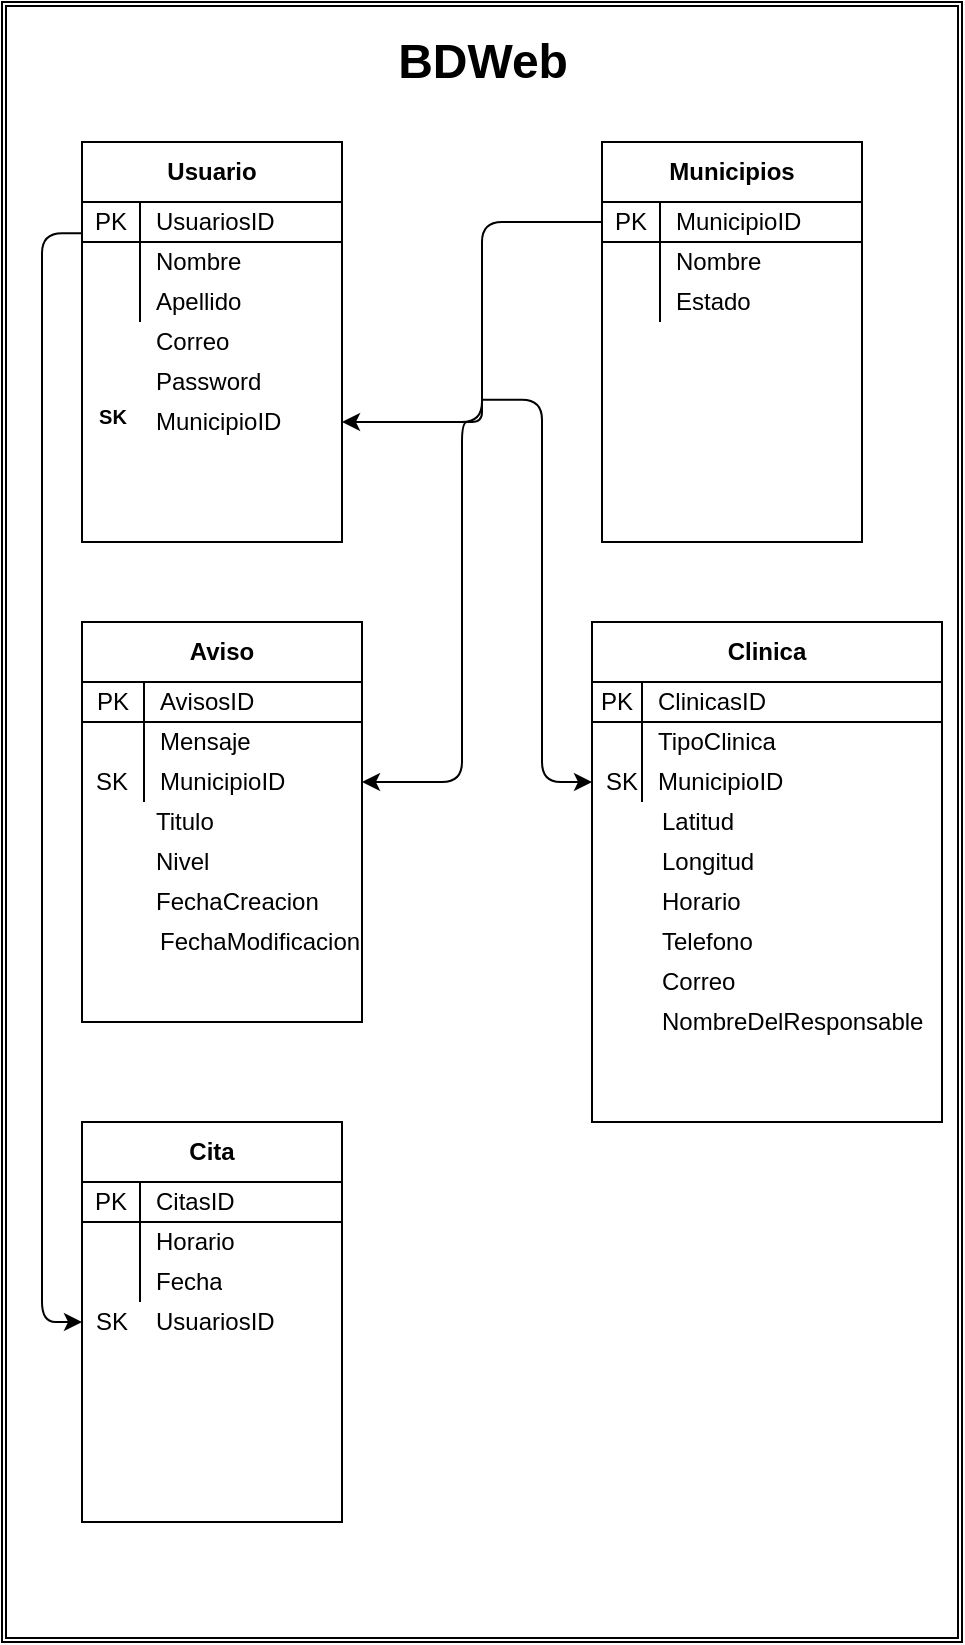 <mxfile version="13.6.3" type="github">
  <diagram name="Page-1" id="97916047-d0de-89f5-080d-49f4d83e522f">
    <mxGraphModel dx="1240" dy="643" grid="1" gridSize="10" guides="1" tooltips="1" connect="1" arrows="1" fold="1" page="1" pageScale="1.5" pageWidth="1169" pageHeight="827" background="#ffffff" math="0" shadow="0">
      <root>
        <mxCell id="0" />
        <mxCell id="1" parent="0" />
        <mxCell id="55yQh_2DnshUginpH88V-67" value="" style="shape=ext;double=1;rounded=0;whiteSpace=wrap;html=1;gradientColor=none;" vertex="1" parent="1">
          <mxGeometry x="80" y="380" width="480" height="820" as="geometry" />
        </mxCell>
        <mxCell id="55yQh_2DnshUginpH88V-87" value="Municipios" style="shape=table;html=1;whiteSpace=wrap;startSize=30;container=1;collapsible=0;childLayout=tableLayout;fixedRows=1;rowLines=0;fontStyle=1;align=center;gradientColor=none;" vertex="1" parent="1">
          <mxGeometry x="380" y="450" width="130" height="200" as="geometry" />
        </mxCell>
        <mxCell id="55yQh_2DnshUginpH88V-88" value="" style="shape=partialRectangle;html=1;whiteSpace=wrap;collapsible=0;dropTarget=0;pointerEvents=0;fillColor=none;top=0;left=0;bottom=1;right=0;points=[[0,0.5],[1,0.5]];portConstraint=eastwest;" vertex="1" parent="55yQh_2DnshUginpH88V-87">
          <mxGeometry y="30" width="130" height="20" as="geometry" />
        </mxCell>
        <mxCell id="55yQh_2DnshUginpH88V-89" value="PK" style="shape=partialRectangle;html=1;whiteSpace=wrap;connectable=0;fillColor=none;top=0;left=0;bottom=0;right=0;overflow=hidden;" vertex="1" parent="55yQh_2DnshUginpH88V-88">
          <mxGeometry width="29" height="20" as="geometry" />
        </mxCell>
        <mxCell id="55yQh_2DnshUginpH88V-90" value="MunicipioID" style="shape=partialRectangle;html=1;whiteSpace=wrap;connectable=0;fillColor=none;top=0;left=0;bottom=0;right=0;align=left;spacingLeft=6;overflow=hidden;" vertex="1" parent="55yQh_2DnshUginpH88V-88">
          <mxGeometry x="29" width="101" height="20" as="geometry" />
        </mxCell>
        <mxCell id="55yQh_2DnshUginpH88V-91" value="" style="shape=partialRectangle;html=1;whiteSpace=wrap;collapsible=0;dropTarget=0;pointerEvents=0;fillColor=none;top=0;left=0;bottom=0;right=0;points=[[0,0.5],[1,0.5]];portConstraint=eastwest;" vertex="1" parent="55yQh_2DnshUginpH88V-87">
          <mxGeometry y="50" width="130" height="20" as="geometry" />
        </mxCell>
        <mxCell id="55yQh_2DnshUginpH88V-92" value="" style="shape=partialRectangle;html=1;whiteSpace=wrap;connectable=0;fillColor=none;top=0;left=0;bottom=0;right=0;overflow=hidden;" vertex="1" parent="55yQh_2DnshUginpH88V-91">
          <mxGeometry width="29" height="20" as="geometry" />
        </mxCell>
        <mxCell id="55yQh_2DnshUginpH88V-93" value="Nombre" style="shape=partialRectangle;html=1;whiteSpace=wrap;connectable=0;fillColor=none;top=0;left=0;bottom=0;right=0;align=left;spacingLeft=6;overflow=hidden;" vertex="1" parent="55yQh_2DnshUginpH88V-91">
          <mxGeometry x="29" width="101" height="20" as="geometry" />
        </mxCell>
        <mxCell id="55yQh_2DnshUginpH88V-94" value="" style="shape=partialRectangle;html=1;whiteSpace=wrap;collapsible=0;dropTarget=0;pointerEvents=0;fillColor=none;top=0;left=0;bottom=0;right=0;points=[[0,0.5],[1,0.5]];portConstraint=eastwest;" vertex="1" parent="55yQh_2DnshUginpH88V-87">
          <mxGeometry y="70" width="130" height="20" as="geometry" />
        </mxCell>
        <mxCell id="55yQh_2DnshUginpH88V-95" value="" style="shape=partialRectangle;html=1;whiteSpace=wrap;connectable=0;fillColor=none;top=0;left=0;bottom=0;right=0;overflow=hidden;" vertex="1" parent="55yQh_2DnshUginpH88V-94">
          <mxGeometry width="29" height="20" as="geometry" />
        </mxCell>
        <mxCell id="55yQh_2DnshUginpH88V-96" value="Estado" style="shape=partialRectangle;html=1;whiteSpace=wrap;connectable=0;fillColor=none;top=0;left=0;bottom=0;right=0;align=left;spacingLeft=6;overflow=hidden;" vertex="1" parent="55yQh_2DnshUginpH88V-94">
          <mxGeometry x="29" width="101" height="20" as="geometry" />
        </mxCell>
        <mxCell id="55yQh_2DnshUginpH88V-68" value="Usuario" style="shape=table;html=1;whiteSpace=wrap;startSize=30;container=1;collapsible=0;childLayout=tableLayout;fixedRows=1;rowLines=0;fontStyle=1;align=center;gradientColor=none;" vertex="1" parent="1">
          <mxGeometry x="120" y="450" width="130" height="200" as="geometry" />
        </mxCell>
        <mxCell id="55yQh_2DnshUginpH88V-69" value="" style="shape=partialRectangle;html=1;whiteSpace=wrap;collapsible=0;dropTarget=0;pointerEvents=0;fillColor=none;top=0;left=0;bottom=1;right=0;points=[[0,0.5],[1,0.5]];portConstraint=eastwest;" vertex="1" parent="55yQh_2DnshUginpH88V-68">
          <mxGeometry y="30" width="130" height="20" as="geometry" />
        </mxCell>
        <mxCell id="55yQh_2DnshUginpH88V-70" value="PK" style="shape=partialRectangle;html=1;whiteSpace=wrap;connectable=0;fillColor=none;top=0;left=0;bottom=0;right=0;overflow=hidden;" vertex="1" parent="55yQh_2DnshUginpH88V-69">
          <mxGeometry width="29" height="20" as="geometry" />
        </mxCell>
        <mxCell id="55yQh_2DnshUginpH88V-71" value="UsuariosID" style="shape=partialRectangle;html=1;whiteSpace=wrap;connectable=0;fillColor=none;top=0;left=0;bottom=0;right=0;align=left;spacingLeft=6;overflow=hidden;" vertex="1" parent="55yQh_2DnshUginpH88V-69">
          <mxGeometry x="29" width="101" height="20" as="geometry" />
        </mxCell>
        <mxCell id="55yQh_2DnshUginpH88V-72" value="" style="shape=partialRectangle;html=1;whiteSpace=wrap;collapsible=0;dropTarget=0;pointerEvents=0;fillColor=none;top=0;left=0;bottom=0;right=0;points=[[0,0.5],[1,0.5]];portConstraint=eastwest;" vertex="1" parent="55yQh_2DnshUginpH88V-68">
          <mxGeometry y="50" width="130" height="20" as="geometry" />
        </mxCell>
        <mxCell id="55yQh_2DnshUginpH88V-73" value="" style="shape=partialRectangle;html=1;whiteSpace=wrap;connectable=0;fillColor=none;top=0;left=0;bottom=0;right=0;overflow=hidden;" vertex="1" parent="55yQh_2DnshUginpH88V-72">
          <mxGeometry width="29" height="20" as="geometry" />
        </mxCell>
        <mxCell id="55yQh_2DnshUginpH88V-74" value="Nombre" style="shape=partialRectangle;html=1;whiteSpace=wrap;connectable=0;fillColor=none;top=0;left=0;bottom=0;right=0;align=left;spacingLeft=6;overflow=hidden;" vertex="1" parent="55yQh_2DnshUginpH88V-72">
          <mxGeometry x="29" width="101" height="20" as="geometry" />
        </mxCell>
        <mxCell id="55yQh_2DnshUginpH88V-75" value="" style="shape=partialRectangle;html=1;whiteSpace=wrap;collapsible=0;dropTarget=0;pointerEvents=0;fillColor=none;top=0;left=0;bottom=0;right=0;points=[[0,0.5],[1,0.5]];portConstraint=eastwest;" vertex="1" parent="55yQh_2DnshUginpH88V-68">
          <mxGeometry y="70" width="130" height="20" as="geometry" />
        </mxCell>
        <mxCell id="55yQh_2DnshUginpH88V-76" value="" style="shape=partialRectangle;html=1;whiteSpace=wrap;connectable=0;fillColor=none;top=0;left=0;bottom=0;right=0;overflow=hidden;" vertex="1" parent="55yQh_2DnshUginpH88V-75">
          <mxGeometry width="29" height="20" as="geometry" />
        </mxCell>
        <mxCell id="55yQh_2DnshUginpH88V-77" value="Apellido" style="shape=partialRectangle;html=1;whiteSpace=wrap;connectable=0;fillColor=none;top=0;left=0;bottom=0;right=0;align=left;spacingLeft=6;overflow=hidden;" vertex="1" parent="55yQh_2DnshUginpH88V-75">
          <mxGeometry x="29" width="101" height="20" as="geometry" />
        </mxCell>
        <mxCell id="55yQh_2DnshUginpH88V-78" value="" style="shape=partialRectangle;html=1;whiteSpace=wrap;collapsible=0;dropTarget=0;pointerEvents=0;fillColor=none;top=0;left=0;bottom=0;right=0;points=[[0,0.5],[1,0.5]];portConstraint=eastwest;" vertex="1" parent="1">
          <mxGeometry x="120" y="540" width="130" height="20" as="geometry" />
        </mxCell>
        <mxCell id="55yQh_2DnshUginpH88V-80" value="Correo" style="shape=partialRectangle;html=1;whiteSpace=wrap;connectable=0;fillColor=none;top=0;left=0;bottom=0;right=0;align=left;spacingLeft=6;overflow=hidden;" vertex="1" parent="55yQh_2DnshUginpH88V-78">
          <mxGeometry x="29" width="101" height="20" as="geometry" />
        </mxCell>
        <mxCell id="55yQh_2DnshUginpH88V-81" value="" style="shape=partialRectangle;html=1;whiteSpace=wrap;collapsible=0;dropTarget=0;pointerEvents=0;fillColor=none;top=0;left=0;bottom=0;right=0;points=[[0,0.5],[1,0.5]];portConstraint=eastwest;" vertex="1" parent="1">
          <mxGeometry x="120" y="560" width="130" height="20" as="geometry" />
        </mxCell>
        <mxCell id="55yQh_2DnshUginpH88V-83" value="Password" style="shape=partialRectangle;html=1;whiteSpace=wrap;connectable=0;fillColor=none;top=0;left=0;bottom=0;right=0;align=left;spacingLeft=6;overflow=hidden;" vertex="1" parent="55yQh_2DnshUginpH88V-81">
          <mxGeometry x="29" width="101" height="20" as="geometry" />
        </mxCell>
        <mxCell id="55yQh_2DnshUginpH88V-84" value="" style="shape=partialRectangle;html=1;whiteSpace=wrap;collapsible=0;dropTarget=0;pointerEvents=0;fillColor=none;top=0;left=0;bottom=0;right=0;points=[[0,0.5],[1,0.5]];portConstraint=eastwest;" vertex="1" parent="1">
          <mxGeometry x="120" y="580" width="130" height="20" as="geometry" />
        </mxCell>
        <mxCell id="55yQh_2DnshUginpH88V-85" value="MunicipioID" style="shape=partialRectangle;html=1;whiteSpace=wrap;connectable=0;fillColor=none;top=0;left=0;bottom=0;right=0;align=left;spacingLeft=6;overflow=hidden;" vertex="1" parent="55yQh_2DnshUginpH88V-84">
          <mxGeometry x="29" width="101" height="20" as="geometry" />
        </mxCell>
        <mxCell id="55yQh_2DnshUginpH88V-86" value="&lt;font size=&quot;1&quot;&gt;SK&lt;/font&gt;" style="text;strokeColor=none;fillColor=none;html=1;fontSize=24;fontStyle=1;verticalAlign=bottom;align=center;" vertex="1" parent="1">
          <mxGeometry x="120" y="580" width="30" height="20" as="geometry" />
        </mxCell>
        <mxCell id="55yQh_2DnshUginpH88V-97" value="Aviso" style="shape=table;html=1;whiteSpace=wrap;startSize=30;container=1;collapsible=0;childLayout=tableLayout;fixedRows=1;rowLines=0;fontStyle=1;align=center;gradientColor=none;" vertex="1" parent="1">
          <mxGeometry x="120" y="690" width="140" height="200" as="geometry" />
        </mxCell>
        <mxCell id="55yQh_2DnshUginpH88V-98" value="" style="shape=partialRectangle;html=1;whiteSpace=wrap;collapsible=0;dropTarget=0;pointerEvents=0;fillColor=none;top=0;left=0;bottom=1;right=0;points=[[0,0.5],[1,0.5]];portConstraint=eastwest;" vertex="1" parent="55yQh_2DnshUginpH88V-97">
          <mxGeometry y="30" width="140" height="20" as="geometry" />
        </mxCell>
        <mxCell id="55yQh_2DnshUginpH88V-99" value="PK" style="shape=partialRectangle;html=1;whiteSpace=wrap;connectable=0;fillColor=none;top=0;left=0;bottom=0;right=0;overflow=hidden;" vertex="1" parent="55yQh_2DnshUginpH88V-98">
          <mxGeometry width="31" height="20" as="geometry" />
        </mxCell>
        <mxCell id="55yQh_2DnshUginpH88V-100" value="AvisosID" style="shape=partialRectangle;html=1;whiteSpace=wrap;connectable=0;fillColor=none;top=0;left=0;bottom=0;right=0;align=left;spacingLeft=6;overflow=hidden;" vertex="1" parent="55yQh_2DnshUginpH88V-98">
          <mxGeometry x="31" width="109" height="20" as="geometry" />
        </mxCell>
        <mxCell id="55yQh_2DnshUginpH88V-101" value="" style="shape=partialRectangle;html=1;whiteSpace=wrap;collapsible=0;dropTarget=0;pointerEvents=0;fillColor=none;top=0;left=0;bottom=0;right=0;points=[[0,0.5],[1,0.5]];portConstraint=eastwest;" vertex="1" parent="55yQh_2DnshUginpH88V-97">
          <mxGeometry y="50" width="140" height="20" as="geometry" />
        </mxCell>
        <mxCell id="55yQh_2DnshUginpH88V-102" value="" style="shape=partialRectangle;html=1;whiteSpace=wrap;connectable=0;fillColor=none;top=0;left=0;bottom=0;right=0;overflow=hidden;" vertex="1" parent="55yQh_2DnshUginpH88V-101">
          <mxGeometry width="31" height="20" as="geometry" />
        </mxCell>
        <mxCell id="55yQh_2DnshUginpH88V-103" value="Mensaje" style="shape=partialRectangle;html=1;whiteSpace=wrap;connectable=0;fillColor=none;top=0;left=0;bottom=0;right=0;align=left;spacingLeft=6;overflow=hidden;" vertex="1" parent="55yQh_2DnshUginpH88V-101">
          <mxGeometry x="31" width="109" height="20" as="geometry" />
        </mxCell>
        <mxCell id="55yQh_2DnshUginpH88V-104" value="" style="shape=partialRectangle;html=1;whiteSpace=wrap;collapsible=0;dropTarget=0;pointerEvents=0;fillColor=none;top=0;left=0;bottom=0;right=0;points=[[0,0.5],[1,0.5]];portConstraint=eastwest;" vertex="1" parent="55yQh_2DnshUginpH88V-97">
          <mxGeometry y="70" width="140" height="20" as="geometry" />
        </mxCell>
        <mxCell id="55yQh_2DnshUginpH88V-105" value="" style="shape=partialRectangle;html=1;whiteSpace=wrap;connectable=0;fillColor=none;top=0;left=0;bottom=0;right=0;overflow=hidden;" vertex="1" parent="55yQh_2DnshUginpH88V-104">
          <mxGeometry width="31" height="20" as="geometry" />
        </mxCell>
        <mxCell id="55yQh_2DnshUginpH88V-106" value="MunicipioID" style="shape=partialRectangle;html=1;whiteSpace=wrap;connectable=0;fillColor=none;top=0;left=0;bottom=0;right=0;align=left;spacingLeft=6;overflow=hidden;" vertex="1" parent="55yQh_2DnshUginpH88V-104">
          <mxGeometry x="31" width="109" height="20" as="geometry" />
        </mxCell>
        <mxCell id="55yQh_2DnshUginpH88V-107" value="" style="shape=partialRectangle;html=1;whiteSpace=wrap;collapsible=0;dropTarget=0;pointerEvents=0;fillColor=none;top=0;left=0;bottom=0;right=0;points=[[0,0.5],[1,0.5]];portConstraint=eastwest;" vertex="1" parent="1">
          <mxGeometry x="120" y="780" width="130" height="20" as="geometry" />
        </mxCell>
        <mxCell id="55yQh_2DnshUginpH88V-108" value="" style="shape=partialRectangle;html=1;whiteSpace=wrap;connectable=0;fillColor=none;top=0;left=0;bottom=0;right=0;overflow=hidden;" vertex="1" parent="55yQh_2DnshUginpH88V-107">
          <mxGeometry width="29" height="20" as="geometry" />
        </mxCell>
        <mxCell id="55yQh_2DnshUginpH88V-109" value="Titulo&lt;span style=&quot;color: rgba(0 , 0 , 0 , 0) ; font-family: monospace ; font-size: 0px&quot;&gt;%3CmxGraphModel%3E%3Croot%3E%3CmxCell%20id%3D%220%22%2F%3E%3CmxCell%20id%3D%221%22%20parent%3D%220%22%2F%3E%3CmxCell%20id%3D%222%22%20value%3D%22%22%20style%3D%22shape%3DpartialRectangle%3Bhtml%3D1%3BwhiteSpace%3Dwrap%3Bcollapsible%3D0%3BdropTarget%3D0%3BpointerEvents%3D0%3BfillColor%3Dnone%3Btop%3D0%3Bleft%3D0%3Bbottom%3D0%3Bright%3D0%3Bpoints%3D%5B%5B0%2C0.5%5D%2C%5B1%2C0.5%5D%5D%3BportConstraint%3Deastwest%3B%22%20vertex%3D%221%22%20parent%3D%221%22%3E%3CmxGeometry%20x%3D%22120%22%20y%3D%22760%22%20width%3D%22130%22%20height%3D%2220%22%20as%3D%22geometry%22%2F%3E%3C%2FmxCell%3E%3CmxCell%20id%3D%223%22%20value%3D%22%22%20style%3D%22shape%3DpartialRectangle%3Bhtml%3D1%3BwhiteSpace%3Dwrap%3Bconnectable%3D0%3BfillColor%3Dnone%3Btop%3D0%3Bleft%3D0%3Bbottom%3D0%3Bright%3D0%3Boverflow%3Dhidden%3B%22%20vertex%3D%221%22%20parent%3D%222%22%3E%3CmxGeometry%20width%3D%2229%22%20height%3D%2220%22%20as%3D%22geometry%22%2F%3E%3C%2FmxCell%3E%3CmxCell%20id%3D%224%22%20value%3D%22MunicipioID%22%20style%3D%22shape%3DpartialRectangle%3Bhtml%3D1%3BwhiteSpace%3Dwrap%3Bconnectable%3D0%3BfillColor%3Dnone%3Btop%3D0%3Bleft%3D0%3Bbottom%3D0%3Bright%3D0%3Balign%3Dleft%3BspacingLeft%3D6%3Boverflow%3Dhidden%3B%22%20vertex%3D%221%22%20parent%3D%222%22%3E%3CmxGeometry%20x%3D%2229%22%20width%3D%22101%22%20height%3D%2220%22%20as%3D%22geometry%22%2F%3E%3C%2FmxCell%3E%3C%2Froot%3E%3C%2FmxGraphModel%3E&lt;/span&gt;" style="shape=partialRectangle;html=1;whiteSpace=wrap;connectable=0;fillColor=none;top=0;left=0;bottom=0;right=0;align=left;spacingLeft=6;overflow=hidden;" vertex="1" parent="55yQh_2DnshUginpH88V-107">
          <mxGeometry x="29" width="101" height="20" as="geometry" />
        </mxCell>
        <mxCell id="55yQh_2DnshUginpH88V-110" value="" style="shape=partialRectangle;html=1;whiteSpace=wrap;collapsible=0;dropTarget=0;pointerEvents=0;fillColor=none;top=0;left=0;bottom=0;right=0;points=[[0,0.5],[1,0.5]];portConstraint=eastwest;" vertex="1" parent="1">
          <mxGeometry x="120" y="800" width="130" height="20" as="geometry" />
        </mxCell>
        <mxCell id="55yQh_2DnshUginpH88V-111" value="" style="shape=partialRectangle;html=1;whiteSpace=wrap;connectable=0;fillColor=none;top=0;left=0;bottom=0;right=0;overflow=hidden;" vertex="1" parent="55yQh_2DnshUginpH88V-110">
          <mxGeometry width="29" height="20" as="geometry" />
        </mxCell>
        <mxCell id="55yQh_2DnshUginpH88V-112" value="Nivel" style="shape=partialRectangle;html=1;whiteSpace=wrap;connectable=0;fillColor=none;top=0;left=0;bottom=0;right=0;align=left;spacingLeft=6;overflow=hidden;" vertex="1" parent="55yQh_2DnshUginpH88V-110">
          <mxGeometry x="29" width="101" height="20" as="geometry" />
        </mxCell>
        <mxCell id="55yQh_2DnshUginpH88V-113" value="" style="shape=partialRectangle;html=1;whiteSpace=wrap;collapsible=0;dropTarget=0;pointerEvents=0;fillColor=none;top=0;left=0;bottom=0;right=0;points=[[0,0.5],[1,0.5]];portConstraint=eastwest;" vertex="1" parent="1">
          <mxGeometry x="120" y="820" width="130" height="20" as="geometry" />
        </mxCell>
        <mxCell id="55yQh_2DnshUginpH88V-114" value="" style="shape=partialRectangle;html=1;whiteSpace=wrap;connectable=0;fillColor=none;top=0;left=0;bottom=0;right=0;overflow=hidden;" vertex="1" parent="55yQh_2DnshUginpH88V-113">
          <mxGeometry width="29" height="20" as="geometry" />
        </mxCell>
        <mxCell id="55yQh_2DnshUginpH88V-115" value="FechaCreacion" style="shape=partialRectangle;html=1;whiteSpace=wrap;connectable=0;fillColor=none;top=0;left=0;bottom=0;right=0;align=left;spacingLeft=6;overflow=hidden;" vertex="1" parent="55yQh_2DnshUginpH88V-113">
          <mxGeometry x="29" width="101" height="20" as="geometry" />
        </mxCell>
        <mxCell id="55yQh_2DnshUginpH88V-116" value="" style="shape=partialRectangle;html=1;whiteSpace=wrap;collapsible=0;dropTarget=0;pointerEvents=0;fillColor=none;top=0;left=0;bottom=0;right=0;points=[[0,0.5],[1,0.5]];portConstraint=eastwest;" vertex="1" parent="1">
          <mxGeometry x="120" y="840" width="140" height="20" as="geometry" />
        </mxCell>
        <mxCell id="55yQh_2DnshUginpH88V-117" value="" style="shape=partialRectangle;html=1;whiteSpace=wrap;connectable=0;fillColor=none;top=0;left=0;bottom=0;right=0;overflow=hidden;" vertex="1" parent="55yQh_2DnshUginpH88V-116">
          <mxGeometry width="31.231" height="20" as="geometry" />
        </mxCell>
        <mxCell id="55yQh_2DnshUginpH88V-118" value="FechaModificacion" style="shape=partialRectangle;html=1;whiteSpace=wrap;connectable=0;fillColor=none;top=0;left=0;bottom=0;right=0;align=left;spacingLeft=6;overflow=hidden;" vertex="1" parent="55yQh_2DnshUginpH88V-116">
          <mxGeometry x="31.231" width="108.769" height="20" as="geometry" />
        </mxCell>
        <mxCell id="55yQh_2DnshUginpH88V-119" value="Clinica" style="shape=table;html=1;whiteSpace=wrap;startSize=30;container=1;collapsible=0;childLayout=tableLayout;fixedRows=1;rowLines=0;fontStyle=1;align=center;gradientColor=none;" vertex="1" parent="1">
          <mxGeometry x="375" y="690" width="175" height="250" as="geometry" />
        </mxCell>
        <mxCell id="55yQh_2DnshUginpH88V-120" value="" style="shape=partialRectangle;html=1;whiteSpace=wrap;collapsible=0;dropTarget=0;pointerEvents=0;fillColor=none;top=0;left=0;bottom=1;right=0;points=[[0,0.5],[1,0.5]];portConstraint=eastwest;" vertex="1" parent="55yQh_2DnshUginpH88V-119">
          <mxGeometry y="30" width="175" height="20" as="geometry" />
        </mxCell>
        <mxCell id="55yQh_2DnshUginpH88V-121" value="PK" style="shape=partialRectangle;html=1;whiteSpace=wrap;connectable=0;fillColor=none;top=0;left=0;bottom=0;right=0;overflow=hidden;" vertex="1" parent="55yQh_2DnshUginpH88V-120">
          <mxGeometry width="25" height="20" as="geometry" />
        </mxCell>
        <mxCell id="55yQh_2DnshUginpH88V-122" value="ClinicasID" style="shape=partialRectangle;html=1;whiteSpace=wrap;connectable=0;fillColor=none;top=0;left=0;bottom=0;right=0;align=left;spacingLeft=6;overflow=hidden;" vertex="1" parent="55yQh_2DnshUginpH88V-120">
          <mxGeometry x="25" width="150" height="20" as="geometry" />
        </mxCell>
        <mxCell id="55yQh_2DnshUginpH88V-123" value="" style="shape=partialRectangle;html=1;whiteSpace=wrap;collapsible=0;dropTarget=0;pointerEvents=0;fillColor=none;top=0;left=0;bottom=0;right=0;points=[[0,0.5],[1,0.5]];portConstraint=eastwest;" vertex="1" parent="55yQh_2DnshUginpH88V-119">
          <mxGeometry y="50" width="175" height="20" as="geometry" />
        </mxCell>
        <mxCell id="55yQh_2DnshUginpH88V-124" value="" style="shape=partialRectangle;html=1;whiteSpace=wrap;connectable=0;fillColor=none;top=0;left=0;bottom=0;right=0;overflow=hidden;" vertex="1" parent="55yQh_2DnshUginpH88V-123">
          <mxGeometry width="25" height="20" as="geometry" />
        </mxCell>
        <mxCell id="55yQh_2DnshUginpH88V-125" value="TipoClinica" style="shape=partialRectangle;html=1;whiteSpace=wrap;connectable=0;fillColor=none;top=0;left=0;bottom=0;right=0;align=left;spacingLeft=6;overflow=hidden;" vertex="1" parent="55yQh_2DnshUginpH88V-123">
          <mxGeometry x="25" width="150" height="20" as="geometry" />
        </mxCell>
        <mxCell id="55yQh_2DnshUginpH88V-126" value="" style="shape=partialRectangle;html=1;whiteSpace=wrap;collapsible=0;dropTarget=0;pointerEvents=0;fillColor=none;top=0;left=0;bottom=0;right=0;points=[[0,0.5],[1,0.5]];portConstraint=eastwest;" vertex="1" parent="55yQh_2DnshUginpH88V-119">
          <mxGeometry y="70" width="175" height="20" as="geometry" />
        </mxCell>
        <mxCell id="55yQh_2DnshUginpH88V-127" value="" style="shape=partialRectangle;html=1;whiteSpace=wrap;connectable=0;fillColor=none;top=0;left=0;bottom=0;right=0;overflow=hidden;" vertex="1" parent="55yQh_2DnshUginpH88V-126">
          <mxGeometry width="25" height="20" as="geometry" />
        </mxCell>
        <mxCell id="55yQh_2DnshUginpH88V-128" value="MunicipioID" style="shape=partialRectangle;html=1;whiteSpace=wrap;connectable=0;fillColor=none;top=0;left=0;bottom=0;right=0;align=left;spacingLeft=6;overflow=hidden;" vertex="1" parent="55yQh_2DnshUginpH88V-126">
          <mxGeometry x="25" width="150" height="20" as="geometry" />
        </mxCell>
        <mxCell id="55yQh_2DnshUginpH88V-129" value="" style="shape=partialRectangle;html=1;whiteSpace=wrap;collapsible=0;dropTarget=0;pointerEvents=0;fillColor=none;top=0;left=0;bottom=0;right=0;points=[[0,0.5],[1,0.5]];portConstraint=eastwest;" vertex="1" parent="1">
          <mxGeometry x="380" y="780" width="100" height="20" as="geometry" />
        </mxCell>
        <mxCell id="55yQh_2DnshUginpH88V-130" value="" style="shape=partialRectangle;html=1;whiteSpace=wrap;connectable=0;fillColor=none;top=0;left=0;bottom=0;right=0;overflow=hidden;" vertex="1" parent="55yQh_2DnshUginpH88V-129">
          <mxGeometry width="22.143" height="20" as="geometry" />
        </mxCell>
        <mxCell id="55yQh_2DnshUginpH88V-131" value="Latitud" style="shape=partialRectangle;html=1;whiteSpace=wrap;connectable=0;fillColor=none;top=0;left=0;bottom=0;right=0;align=left;spacingLeft=6;overflow=hidden;" vertex="1" parent="55yQh_2DnshUginpH88V-129">
          <mxGeometry x="22.143" width="77.857" height="20" as="geometry" />
        </mxCell>
        <mxCell id="55yQh_2DnshUginpH88V-132" value="" style="shape=partialRectangle;html=1;whiteSpace=wrap;collapsible=0;dropTarget=0;pointerEvents=0;fillColor=none;top=0;left=0;bottom=0;right=0;points=[[0,0.5],[1,0.5]];portConstraint=eastwest;" vertex="1" parent="1">
          <mxGeometry x="380" y="800" width="100" height="20" as="geometry" />
        </mxCell>
        <mxCell id="55yQh_2DnshUginpH88V-133" value="" style="shape=partialRectangle;html=1;whiteSpace=wrap;connectable=0;fillColor=none;top=0;left=0;bottom=0;right=0;overflow=hidden;" vertex="1" parent="55yQh_2DnshUginpH88V-132">
          <mxGeometry width="22.143" height="20" as="geometry" />
        </mxCell>
        <mxCell id="55yQh_2DnshUginpH88V-134" value="Longitud" style="shape=partialRectangle;html=1;whiteSpace=wrap;connectable=0;fillColor=none;top=0;left=0;bottom=0;right=0;align=left;spacingLeft=6;overflow=hidden;" vertex="1" parent="55yQh_2DnshUginpH88V-132">
          <mxGeometry x="22.143" width="77.857" height="20" as="geometry" />
        </mxCell>
        <mxCell id="55yQh_2DnshUginpH88V-135" value="" style="shape=partialRectangle;html=1;whiteSpace=wrap;collapsible=0;dropTarget=0;pointerEvents=0;fillColor=none;top=0;left=0;bottom=0;right=0;points=[[0,0.5],[1,0.5]];portConstraint=eastwest;" vertex="1" parent="1">
          <mxGeometry x="380" y="820" width="100" height="20" as="geometry" />
        </mxCell>
        <mxCell id="55yQh_2DnshUginpH88V-136" value="" style="shape=partialRectangle;html=1;whiteSpace=wrap;connectable=0;fillColor=none;top=0;left=0;bottom=0;right=0;overflow=hidden;" vertex="1" parent="55yQh_2DnshUginpH88V-135">
          <mxGeometry width="22.143" height="20" as="geometry" />
        </mxCell>
        <mxCell id="55yQh_2DnshUginpH88V-137" value="Horario" style="shape=partialRectangle;html=1;whiteSpace=wrap;connectable=0;fillColor=none;top=0;left=0;bottom=0;right=0;align=left;spacingLeft=6;overflow=hidden;" vertex="1" parent="55yQh_2DnshUginpH88V-135">
          <mxGeometry x="22.143" width="77.857" height="20" as="geometry" />
        </mxCell>
        <mxCell id="55yQh_2DnshUginpH88V-138" value="" style="shape=partialRectangle;html=1;whiteSpace=wrap;collapsible=0;dropTarget=0;pointerEvents=0;fillColor=none;top=0;left=0;bottom=0;right=0;points=[[0,0.5],[1,0.5]];portConstraint=eastwest;" vertex="1" parent="1">
          <mxGeometry x="380" y="840" width="100" height="20" as="geometry" />
        </mxCell>
        <mxCell id="55yQh_2DnshUginpH88V-139" value="" style="shape=partialRectangle;html=1;whiteSpace=wrap;connectable=0;fillColor=none;top=0;left=0;bottom=0;right=0;overflow=hidden;" vertex="1" parent="55yQh_2DnshUginpH88V-138">
          <mxGeometry width="22.143" height="20" as="geometry" />
        </mxCell>
        <mxCell id="55yQh_2DnshUginpH88V-140" value="Telefono" style="shape=partialRectangle;html=1;whiteSpace=wrap;connectable=0;fillColor=none;top=0;left=0;bottom=0;right=0;align=left;spacingLeft=6;overflow=hidden;" vertex="1" parent="55yQh_2DnshUginpH88V-138">
          <mxGeometry x="22.143" width="77.857" height="20" as="geometry" />
        </mxCell>
        <mxCell id="55yQh_2DnshUginpH88V-141" value="" style="shape=partialRectangle;html=1;whiteSpace=wrap;collapsible=0;dropTarget=0;pointerEvents=0;fillColor=none;top=0;left=0;bottom=0;right=0;points=[[0,0.5],[1,0.5]];portConstraint=eastwest;" vertex="1" parent="1">
          <mxGeometry x="380" y="860" width="100" height="20" as="geometry" />
        </mxCell>
        <mxCell id="55yQh_2DnshUginpH88V-142" value="" style="shape=partialRectangle;html=1;whiteSpace=wrap;connectable=0;fillColor=none;top=0;left=0;bottom=0;right=0;overflow=hidden;" vertex="1" parent="55yQh_2DnshUginpH88V-141">
          <mxGeometry width="22.143" height="20" as="geometry" />
        </mxCell>
        <mxCell id="55yQh_2DnshUginpH88V-143" value="Correo" style="shape=partialRectangle;html=1;whiteSpace=wrap;connectable=0;fillColor=none;top=0;left=0;bottom=0;right=0;align=left;spacingLeft=6;overflow=hidden;" vertex="1" parent="55yQh_2DnshUginpH88V-141">
          <mxGeometry x="22.143" width="77.857" height="20" as="geometry" />
        </mxCell>
        <mxCell id="55yQh_2DnshUginpH88V-144" value="" style="shape=partialRectangle;html=1;whiteSpace=wrap;collapsible=0;dropTarget=0;pointerEvents=0;fillColor=none;top=0;left=0;bottom=0;right=0;points=[[0,0.5],[1,0.5]];portConstraint=eastwest;" vertex="1" parent="1">
          <mxGeometry x="360" y="880" width="190" height="20" as="geometry" />
        </mxCell>
        <mxCell id="55yQh_2DnshUginpH88V-145" value="" style="shape=partialRectangle;html=1;whiteSpace=wrap;connectable=0;fillColor=none;top=0;left=0;bottom=0;right=0;overflow=hidden;" vertex="1" parent="55yQh_2DnshUginpH88V-144">
          <mxGeometry width="42.071" height="20" as="geometry" />
        </mxCell>
        <mxCell id="55yQh_2DnshUginpH88V-146" value="NombreDelResponsable" style="shape=partialRectangle;html=1;whiteSpace=wrap;connectable=0;fillColor=none;top=0;left=0;bottom=0;right=0;align=left;spacingLeft=6;overflow=hidden;" vertex="1" parent="55yQh_2DnshUginpH88V-144">
          <mxGeometry x="42.071" width="147.929" height="20" as="geometry" />
        </mxCell>
        <UserObject label="SK" placeholders="1" name="Variable" id="55yQh_2DnshUginpH88V-151">
          <mxCell style="text;html=1;strokeColor=none;fillColor=none;align=center;verticalAlign=middle;whiteSpace=wrap;overflow=hidden;" vertex="1" parent="1">
            <mxGeometry x="375" y="760" width="30" height="20" as="geometry" />
          </mxCell>
        </UserObject>
        <UserObject label="SK" placeholders="1" name="Variable" id="55yQh_2DnshUginpH88V-152">
          <mxCell style="text;html=1;strokeColor=none;fillColor=none;align=center;verticalAlign=middle;whiteSpace=wrap;overflow=hidden;" vertex="1" parent="1">
            <mxGeometry x="120" y="760" width="30" height="20" as="geometry" />
          </mxCell>
        </UserObject>
        <mxCell id="55yQh_2DnshUginpH88V-154" value="Cita" style="shape=table;html=1;whiteSpace=wrap;startSize=30;container=1;collapsible=0;childLayout=tableLayout;fixedRows=1;rowLines=0;fontStyle=1;align=center;gradientColor=none;" vertex="1" parent="1">
          <mxGeometry x="120" y="940" width="130" height="200" as="geometry" />
        </mxCell>
        <mxCell id="55yQh_2DnshUginpH88V-155" value="" style="shape=partialRectangle;html=1;whiteSpace=wrap;collapsible=0;dropTarget=0;pointerEvents=0;fillColor=none;top=0;left=0;bottom=1;right=0;points=[[0,0.5],[1,0.5]];portConstraint=eastwest;" vertex="1" parent="55yQh_2DnshUginpH88V-154">
          <mxGeometry y="30" width="130" height="20" as="geometry" />
        </mxCell>
        <mxCell id="55yQh_2DnshUginpH88V-156" value="PK" style="shape=partialRectangle;html=1;whiteSpace=wrap;connectable=0;fillColor=none;top=0;left=0;bottom=0;right=0;overflow=hidden;" vertex="1" parent="55yQh_2DnshUginpH88V-155">
          <mxGeometry width="29" height="20" as="geometry" />
        </mxCell>
        <mxCell id="55yQh_2DnshUginpH88V-157" value="CitasID" style="shape=partialRectangle;html=1;whiteSpace=wrap;connectable=0;fillColor=none;top=0;left=0;bottom=0;right=0;align=left;spacingLeft=6;overflow=hidden;" vertex="1" parent="55yQh_2DnshUginpH88V-155">
          <mxGeometry x="29" width="101" height="20" as="geometry" />
        </mxCell>
        <mxCell id="55yQh_2DnshUginpH88V-158" value="" style="shape=partialRectangle;html=1;whiteSpace=wrap;collapsible=0;dropTarget=0;pointerEvents=0;fillColor=none;top=0;left=0;bottom=0;right=0;points=[[0,0.5],[1,0.5]];portConstraint=eastwest;" vertex="1" parent="55yQh_2DnshUginpH88V-154">
          <mxGeometry y="50" width="130" height="20" as="geometry" />
        </mxCell>
        <mxCell id="55yQh_2DnshUginpH88V-159" value="" style="shape=partialRectangle;html=1;whiteSpace=wrap;connectable=0;fillColor=none;top=0;left=0;bottom=0;right=0;overflow=hidden;" vertex="1" parent="55yQh_2DnshUginpH88V-158">
          <mxGeometry width="29" height="20" as="geometry" />
        </mxCell>
        <mxCell id="55yQh_2DnshUginpH88V-160" value="Horario" style="shape=partialRectangle;html=1;whiteSpace=wrap;connectable=0;fillColor=none;top=0;left=0;bottom=0;right=0;align=left;spacingLeft=6;overflow=hidden;" vertex="1" parent="55yQh_2DnshUginpH88V-158">
          <mxGeometry x="29" width="101" height="20" as="geometry" />
        </mxCell>
        <mxCell id="55yQh_2DnshUginpH88V-161" value="" style="shape=partialRectangle;html=1;whiteSpace=wrap;collapsible=0;dropTarget=0;pointerEvents=0;fillColor=none;top=0;left=0;bottom=0;right=0;points=[[0,0.5],[1,0.5]];portConstraint=eastwest;" vertex="1" parent="55yQh_2DnshUginpH88V-154">
          <mxGeometry y="70" width="130" height="20" as="geometry" />
        </mxCell>
        <mxCell id="55yQh_2DnshUginpH88V-162" value="" style="shape=partialRectangle;html=1;whiteSpace=wrap;connectable=0;fillColor=none;top=0;left=0;bottom=0;right=0;overflow=hidden;" vertex="1" parent="55yQh_2DnshUginpH88V-161">
          <mxGeometry width="29" height="20" as="geometry" />
        </mxCell>
        <mxCell id="55yQh_2DnshUginpH88V-163" value="Fecha" style="shape=partialRectangle;html=1;whiteSpace=wrap;connectable=0;fillColor=none;top=0;left=0;bottom=0;right=0;align=left;spacingLeft=6;overflow=hidden;" vertex="1" parent="55yQh_2DnshUginpH88V-161">
          <mxGeometry x="29" width="101" height="20" as="geometry" />
        </mxCell>
        <mxCell id="55yQh_2DnshUginpH88V-164" value="BDWeb" style="text;strokeColor=none;fillColor=none;html=1;fontSize=24;fontStyle=1;verticalAlign=middle;align=center;" vertex="1" parent="1">
          <mxGeometry x="270" y="390" width="100" height="40" as="geometry" />
        </mxCell>
        <mxCell id="55yQh_2DnshUginpH88V-165" value="" style="edgeStyle=segmentEdgeStyle;endArrow=classic;html=1;exitX=0;exitY=0.5;exitDx=0;exitDy=0;entryX=1;entryY=0.5;entryDx=0;entryDy=0;" edge="1" parent="1" source="55yQh_2DnshUginpH88V-88" target="55yQh_2DnshUginpH88V-84">
          <mxGeometry width="50" height="50" relative="1" as="geometry">
            <mxPoint x="270" y="560" as="sourcePoint" />
            <mxPoint x="320" y="510" as="targetPoint" />
            <Array as="points">
              <mxPoint x="320" y="490" />
              <mxPoint x="320" y="590" />
            </Array>
          </mxGeometry>
        </mxCell>
        <mxCell id="55yQh_2DnshUginpH88V-166" value="" style="edgeStyle=segmentEdgeStyle;endArrow=classic;html=1;entryX=1;entryY=0.5;entryDx=0;entryDy=0;" edge="1" parent="1" target="55yQh_2DnshUginpH88V-104">
          <mxGeometry width="50" height="50" relative="1" as="geometry">
            <mxPoint x="320" y="580" as="sourcePoint" />
            <mxPoint x="320" y="690" as="targetPoint" />
            <Array as="points">
              <mxPoint x="310" y="590" />
              <mxPoint x="310" y="770" />
            </Array>
          </mxGeometry>
        </mxCell>
        <mxCell id="55yQh_2DnshUginpH88V-167" value="" style="edgeStyle=segmentEdgeStyle;endArrow=classic;html=1;entryX=0;entryY=0.5;entryDx=0;entryDy=0;" edge="1" parent="1" target="55yQh_2DnshUginpH88V-151">
          <mxGeometry width="50" height="50" relative="1" as="geometry">
            <mxPoint x="320" y="578.857" as="sourcePoint" />
            <mxPoint x="360" y="769.97" as="targetPoint" />
            <Array as="points">
              <mxPoint x="350" y="579" />
              <mxPoint x="350" y="770" />
            </Array>
          </mxGeometry>
        </mxCell>
        <mxCell id="55yQh_2DnshUginpH88V-168" value="UsuariosID" style="shape=partialRectangle;html=1;whiteSpace=wrap;connectable=0;fillColor=none;top=0;left=0;bottom=0;right=0;align=left;spacingLeft=6;overflow=hidden;" vertex="1" parent="1">
          <mxGeometry x="149" y="1030" width="101" height="20" as="geometry" />
        </mxCell>
        <UserObject label="SK" placeholders="1" name="Variable" id="55yQh_2DnshUginpH88V-170">
          <mxCell style="text;html=1;strokeColor=none;fillColor=none;align=center;verticalAlign=middle;whiteSpace=wrap;overflow=hidden;" vertex="1" parent="1">
            <mxGeometry x="125" y="1030" width="20" height="20" as="geometry" />
          </mxCell>
        </UserObject>
        <mxCell id="55yQh_2DnshUginpH88V-171" value="" style="edgeStyle=elbowEdgeStyle;elbow=vertical;endArrow=classic;html=1;exitX=0;exitY=-0.221;exitDx=0;exitDy=0;entryX=0;entryY=0.5;entryDx=0;entryDy=0;exitPerimeter=0;" edge="1" parent="1" source="55yQh_2DnshUginpH88V-72" target="55yQh_2DnshUginpH88V-154">
          <mxGeometry width="50" height="50" relative="1" as="geometry">
            <mxPoint x="200" y="660" as="sourcePoint" />
            <mxPoint x="250" y="610" as="targetPoint" />
            <Array as="points">
              <mxPoint x="100" y="740" />
            </Array>
          </mxGeometry>
        </mxCell>
      </root>
    </mxGraphModel>
  </diagram>
</mxfile>
